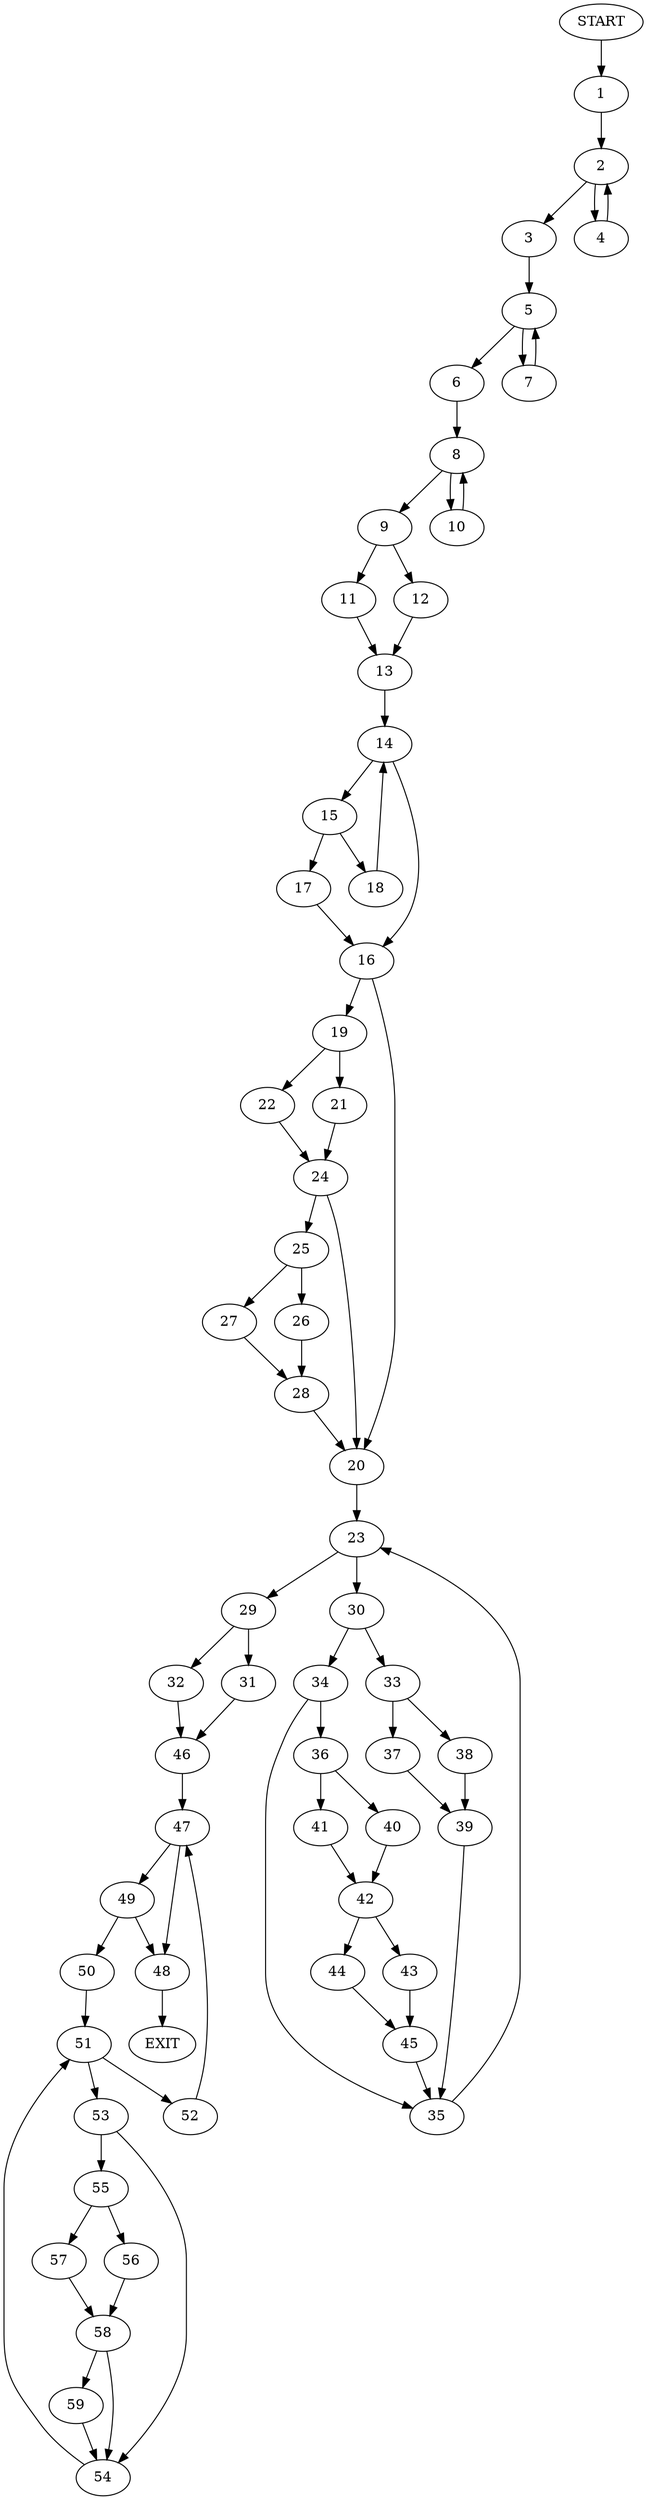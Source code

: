 digraph {
0 [label="START"]
60 [label="EXIT"]
0 -> 1
1 -> 2
2 -> 3
2 -> 4
3 -> 5
4 -> 2
5 -> 6
5 -> 7
6 -> 8
7 -> 5
8 -> 9
8 -> 10
10 -> 8
9 -> 11
9 -> 12
12 -> 13
11 -> 13
13 -> 14
14 -> 15
14 -> 16
15 -> 17
15 -> 18
16 -> 19
16 -> 20
18 -> 14
17 -> 16
19 -> 21
19 -> 22
20 -> 23
22 -> 24
21 -> 24
24 -> 25
24 -> 20
25 -> 26
25 -> 27
26 -> 28
27 -> 28
28 -> 20
23 -> 29
23 -> 30
29 -> 31
29 -> 32
30 -> 33
30 -> 34
34 -> 35
34 -> 36
33 -> 37
33 -> 38
37 -> 39
38 -> 39
39 -> 35
35 -> 23
36 -> 40
36 -> 41
40 -> 42
41 -> 42
42 -> 43
42 -> 44
43 -> 45
44 -> 45
45 -> 35
32 -> 46
31 -> 46
46 -> 47
47 -> 48
47 -> 49
48 -> 60
49 -> 48
49 -> 50
50 -> 51
51 -> 52
51 -> 53
52 -> 47
53 -> 54
53 -> 55
54 -> 51
55 -> 56
55 -> 57
56 -> 58
57 -> 58
58 -> 59
58 -> 54
59 -> 54
}
